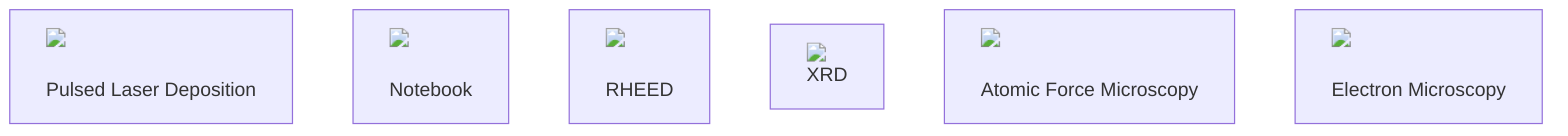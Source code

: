 %%{init: {'theme': 'default', 'scale': 2}}%%
graph TD
  PulsedLaserDeposition[<img src="https://github.com/jagar2/SSMC-CI-Madison-5-20-2025/blob/main/public/icon/PLD-Chamber.png?raw=true" width="100"/> <br/> Pulsed Laser Deposition]
  Notebook[<img src="https://github.com/jagar2/SSMC-CI-Madison-5-20-2025/blob/main/public/icon/notebook.png?raw=true" width="100"/> <br/> Notebook]
  RHEED[<img src="https://github.com/jagar2/SSMC-CI-Madison-5-20-2025/blob/main/public/icon/rheed.svg?raw=true" width="100"/> <br/> RHEED]
  XRD[<img src="https://github.com/jagar2/SSMC-CI-Madison-5-20-2025/blob/main/public/icon/XRD-icon.png?raw=true" width="100"/> XRD]
  AtomicForceMicroscopy[<img src="https://github.com/jagar2/SSMC-CI-Madison-5-20-2025/blob/main/public/icon/Cypher-2.png?raw=true" width="100"/> <br/> Atomic Force Microscopy]
  ElectronMicroscopy[<img src="https://github.com/jagar2/SSMC-CI-Madison-5-20-2025/blob/main/public/icon/Electron-microscope-01.svg?raw=true" width="100"/> <br/> Electron Microscopy]


  %% docker run --rm -u `id -u`:`id -g` -v /Users/joshuaagar/SSMC-CI-Madison-5-20-2025/slides/pld-dataflow:/data minlag/mermaid-cli -i pld-dataflow.mmd -o pld-dataflow.svg